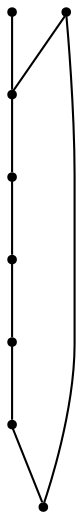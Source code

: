 graph {
  node [shape=point,comment="{\"directed\":false,\"doi\":\"10.4230/LIPIcs.GD.2024.22\",\"figure\":\"6 (2)\"}"]

  v0 [pos="895.354953198,768.3489030560424"]
  v1 [pos="1030.4671634179917,613.7143877044202"]
  v2 [pos="702.856878784604,736.0520171111434"]
  v3 [pos="785.683035900126,774.7158595543301"]
  v4 [pos="1023.2734604945226,507.69381689460704"]
  v5 [pos="962.1608186125667,417.7031749079242"]
  v6 [pos="771.5166254708038,589.6519780275906"]
  v7 [pos="637.8936381844277,498.9476761326292"]

  v0 -- v3 [id="-1",pos="895.354953198,768.3489030560424 874.5432208363744,775.3764224730837 852.2337590132382,779.2293397874483 829.0241484365531,779.2327491444175 814.1599112777487,779.234932695329 799.6643306883102,777.6578847277185 785.683035900126,774.7158595543301"]
  v1 -- v0 [id="-2",pos="1030.4671634179917,613.7143877044202 1016.252855293042,686.1201020129499 963.9849013536084,744.8601628635126 895.354953198,768.3489030560424"]
  v1 -- v4 [id="-3",pos="1030.4671634179917,613.7143877044202 1033.0025579539924,600.8591603892602 1034.328043615105,587.5471785602952 1034.326538357113,573.9254238093291 1034.3231303016148,550.736645043828 1030.473902248528,528.4463378230089 1023.2734604945226,507.69381689460704"]
  v2 -- v7 [id="-4",pos="702.856878784604,736.0520171111434 654.6910946698147,698.4200784462568 623.6790480287859,639.8234622333364 623.6717722143397,573.9837907562577 623.6678776780747,547.4849441579447 628.6865589299036,522.1580112613026 637.8936381844277,498.9476761326292"]
  v7 -- v5 [id="-5",pos="637.8936381844277,498.9476761326292 667.7973233419748,422.6639374404085 742.0772847302875,368.6892299235634 828.96996481186,368.6764654211694 879.7926944455626,368.66899958527097 926.3056599774757,387.12340583004266 962.1608186125667,417.7031749079242"]
  v6 -- v0 [id="-6",pos="771.5166254708038,589.6519780275906 780.1906479153803,621.3895776449764 812.9538704339443,640.0902075636789 844.7001324566528,631.4232245892023 845.8921086040995,631.0940680704122 847.0716199740347,630.7315317617121 848.2427366978906,630.3357428242061 895.354953198,768.3489030560424 895.354953198,768.3489030560424 895.354953198,768.3489030560424"]
  v5 -- v4 [id="-7",pos="962.1608186125667,417.7031749079242 989.9510870885873,441.39062930209195 1011.3405653347502,472.3601387625172 1023.2734604945226,507.69381689460704"]
  v3 -- v2 [id="-8",pos="785.683035900126,774.7158595543301 754.987846550729,768.0701015383055 726.8284664033282,754.6140207626937 702.856878784604,736.0520171111434"]
}